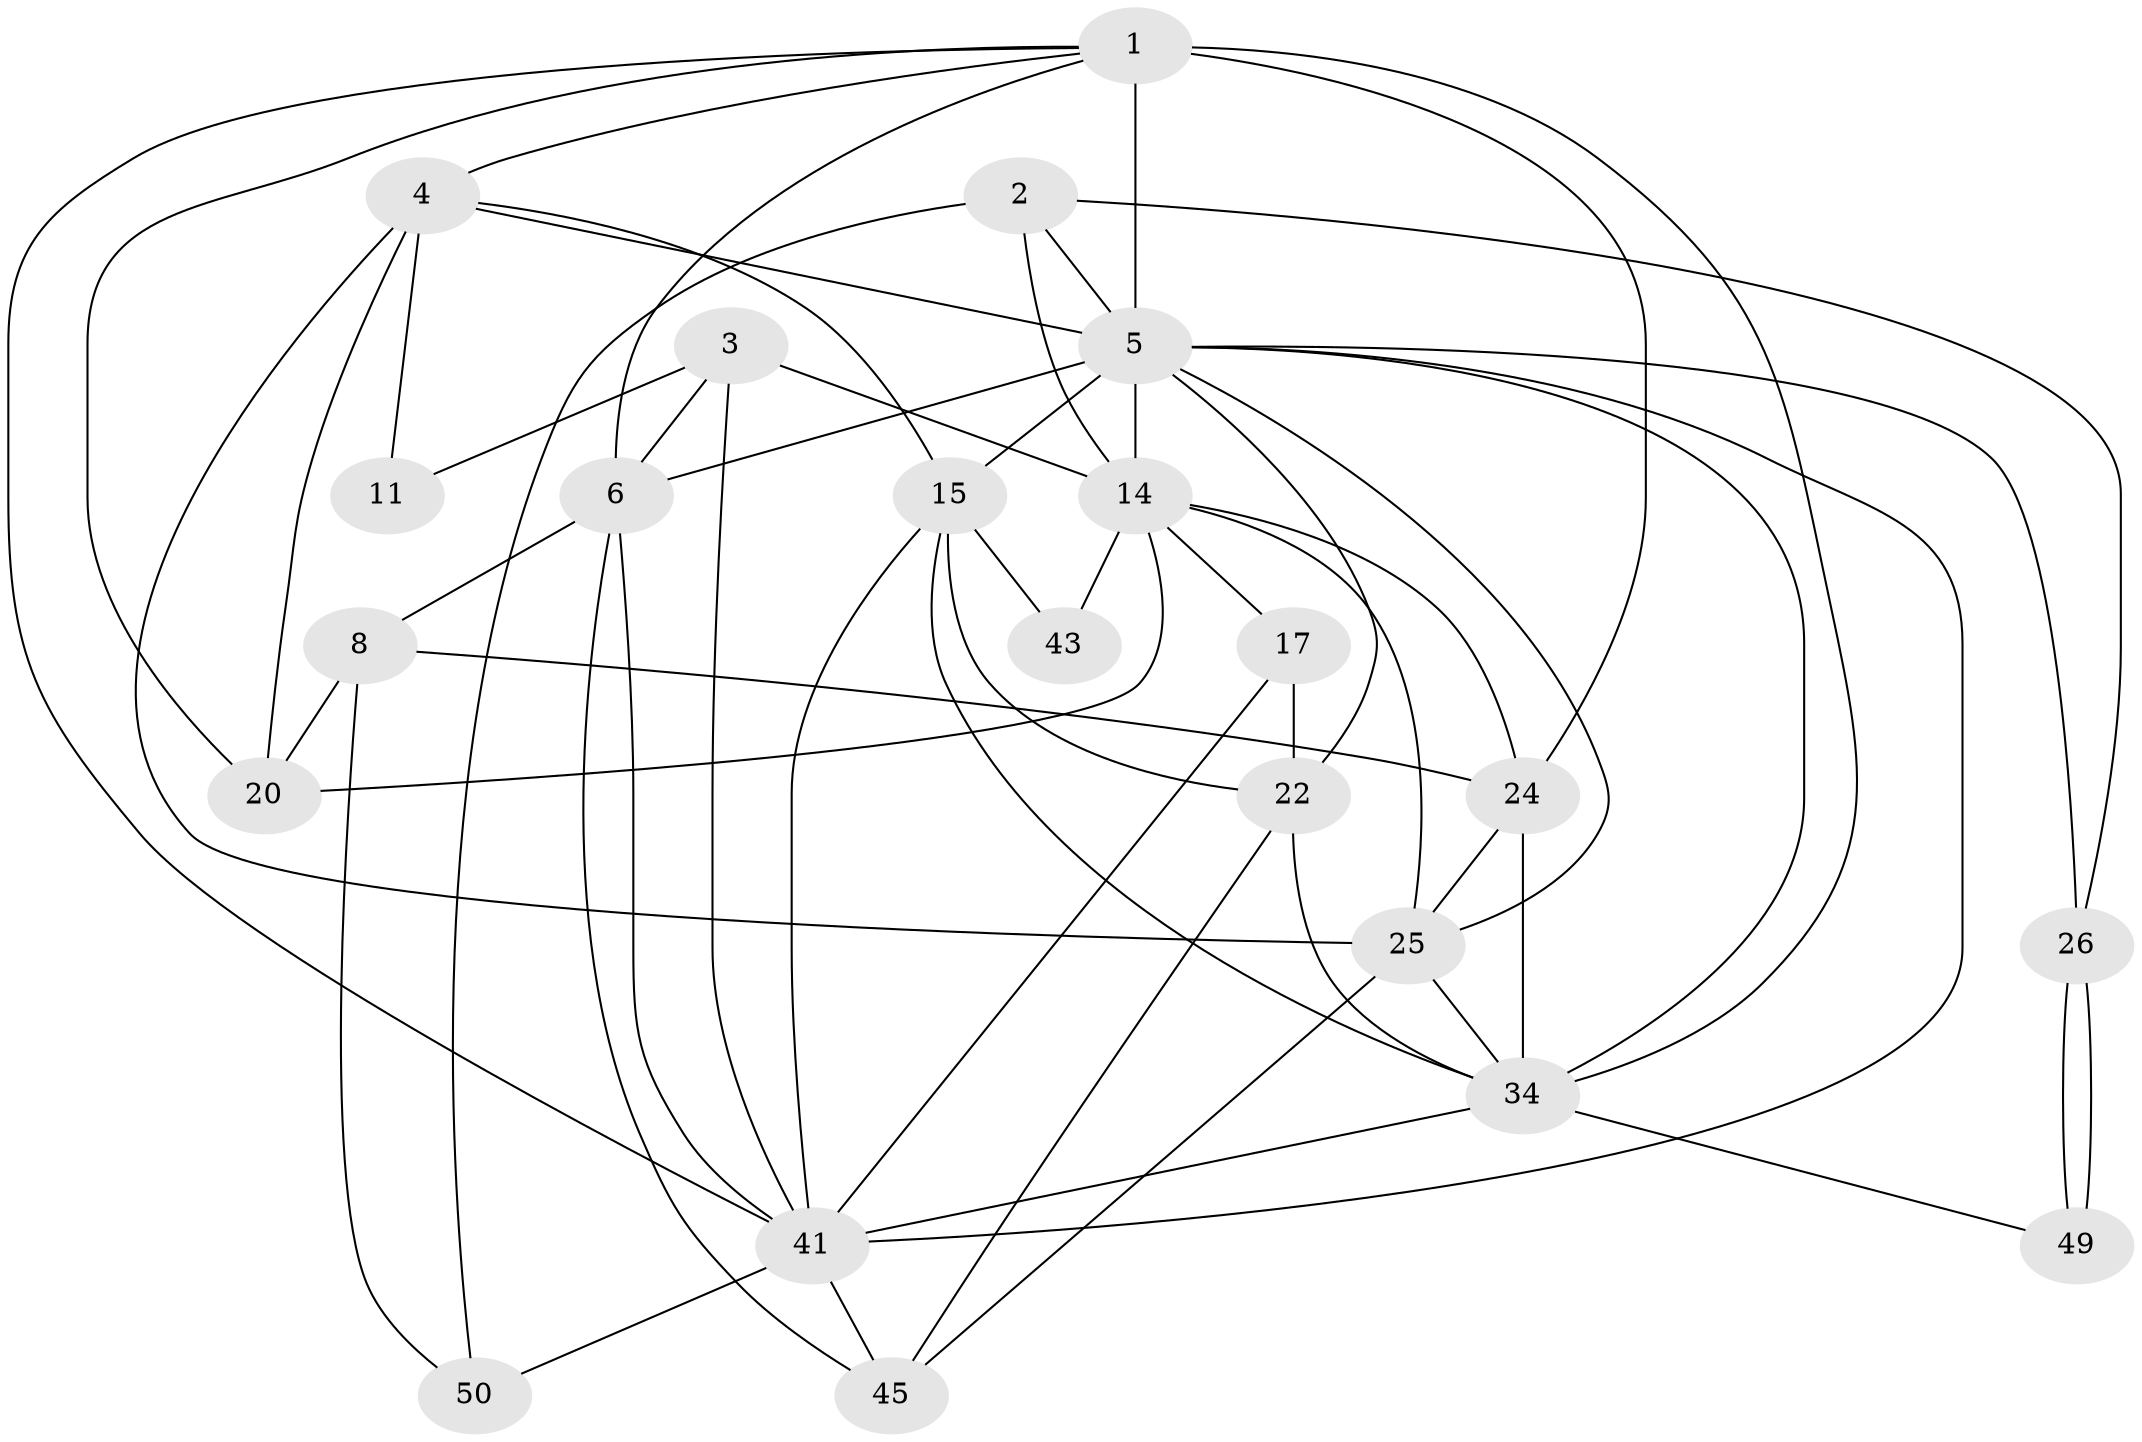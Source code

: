 // original degree distribution, {3: 0.3508771929824561, 4: 0.24561403508771928, 8: 0.03508771929824561, 5: 0.15789473684210525, 2: 0.10526315789473684, 7: 0.05263157894736842, 6: 0.05263157894736842}
// Generated by graph-tools (version 1.1) at 2025/18/03/04/25 18:18:44]
// undirected, 22 vertices, 57 edges
graph export_dot {
graph [start="1"]
  node [color=gray90,style=filled];
  1 [super="+28+39"];
  2 [super="+12"];
  3 [super="+7"];
  4 [super="+36"];
  5 [super="+21+9+27+13+10"];
  6 [super="+47"];
  8;
  11;
  14 [super="+19+53"];
  15 [super="+16"];
  17 [super="+35"];
  20 [super="+30"];
  22 [super="+23"];
  24 [super="+42+37"];
  25 [super="+56+33"];
  26;
  34 [super="+38+46"];
  41 [super="+55+44+51"];
  43;
  45;
  49;
  50;
  1 -- 4 [weight=3];
  1 -- 5 [weight=4];
  1 -- 41;
  1 -- 24 [weight=2];
  1 -- 20;
  1 -- 6;
  1 -- 34;
  2 -- 26;
  2 -- 5;
  2 -- 50;
  2 -- 14 [weight=2];
  3 -- 41;
  3 -- 11;
  3 -- 6;
  3 -- 14;
  4 -- 25;
  4 -- 5;
  4 -- 11;
  4 -- 15;
  4 -- 20;
  5 -- 15 [weight=3];
  5 -- 34 [weight=3];
  5 -- 6 [weight=3];
  5 -- 26;
  5 -- 14 [weight=3];
  5 -- 22;
  5 -- 25;
  5 -- 41;
  6 -- 45;
  6 -- 8;
  6 -- 41;
  8 -- 20;
  8 -- 24 [weight=2];
  8 -- 50;
  14 -- 24 [weight=2];
  14 -- 17;
  14 -- 43;
  14 -- 25;
  14 -- 20;
  15 -- 22;
  15 -- 34 [weight=2];
  15 -- 41;
  15 -- 43;
  17 -- 22;
  17 -- 41;
  22 -- 34;
  22 -- 45;
  24 -- 34;
  24 -- 25;
  25 -- 34;
  25 -- 45;
  26 -- 49;
  26 -- 49;
  34 -- 49;
  34 -- 41 [weight=2];
  41 -- 50;
  41 -- 45;
}

